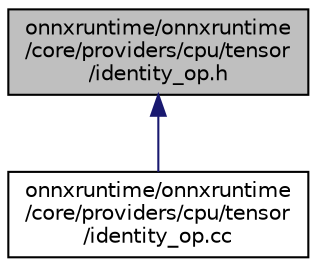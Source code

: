 digraph "onnxruntime/onnxruntime/core/providers/cpu/tensor/identity_op.h"
{
  edge [fontname="Helvetica",fontsize="10",labelfontname="Helvetica",labelfontsize="10"];
  node [fontname="Helvetica",fontsize="10",shape=record];
  Node67 [label="onnxruntime/onnxruntime\l/core/providers/cpu/tensor\l/identity_op.h",height=0.2,width=0.4,color="black", fillcolor="grey75", style="filled", fontcolor="black"];
  Node67 -> Node68 [dir="back",color="midnightblue",fontsize="10",style="solid",fontname="Helvetica"];
  Node68 [label="onnxruntime/onnxruntime\l/core/providers/cpu/tensor\l/identity_op.cc",height=0.2,width=0.4,color="black", fillcolor="white", style="filled",URL="$cpu_2tensor_2identity__op_8cc.html"];
}
